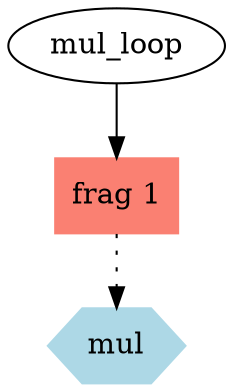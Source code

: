 digraph G {
        // workflow
        mulloop [shape=ellipse, label="mul_loop"];

        // stand alone applets
        mul [shape=polygon, sides=6; color=lightblue, style=filled];

        // fragments
        fragment1 [shape=box; color=salmon, style=filled, label="frag 1"];

        mulloop -> fragment1;
        fragment1 -> mul [style=dotted];
}
